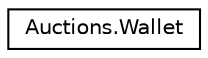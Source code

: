 digraph "Graphical Class Hierarchy"
{
 // LATEX_PDF_SIZE
  edge [fontname="Helvetica",fontsize="10",labelfontname="Helvetica",labelfontsize="10"];
  node [fontname="Helvetica",fontsize="10",shape=record];
  rankdir="LR";
  Node0 [label="Auctions.Wallet",height=0.2,width=0.4,color="black", fillcolor="white", style="filled",URL="$classAuctions_1_1Wallet.html",tooltip=" "];
}
